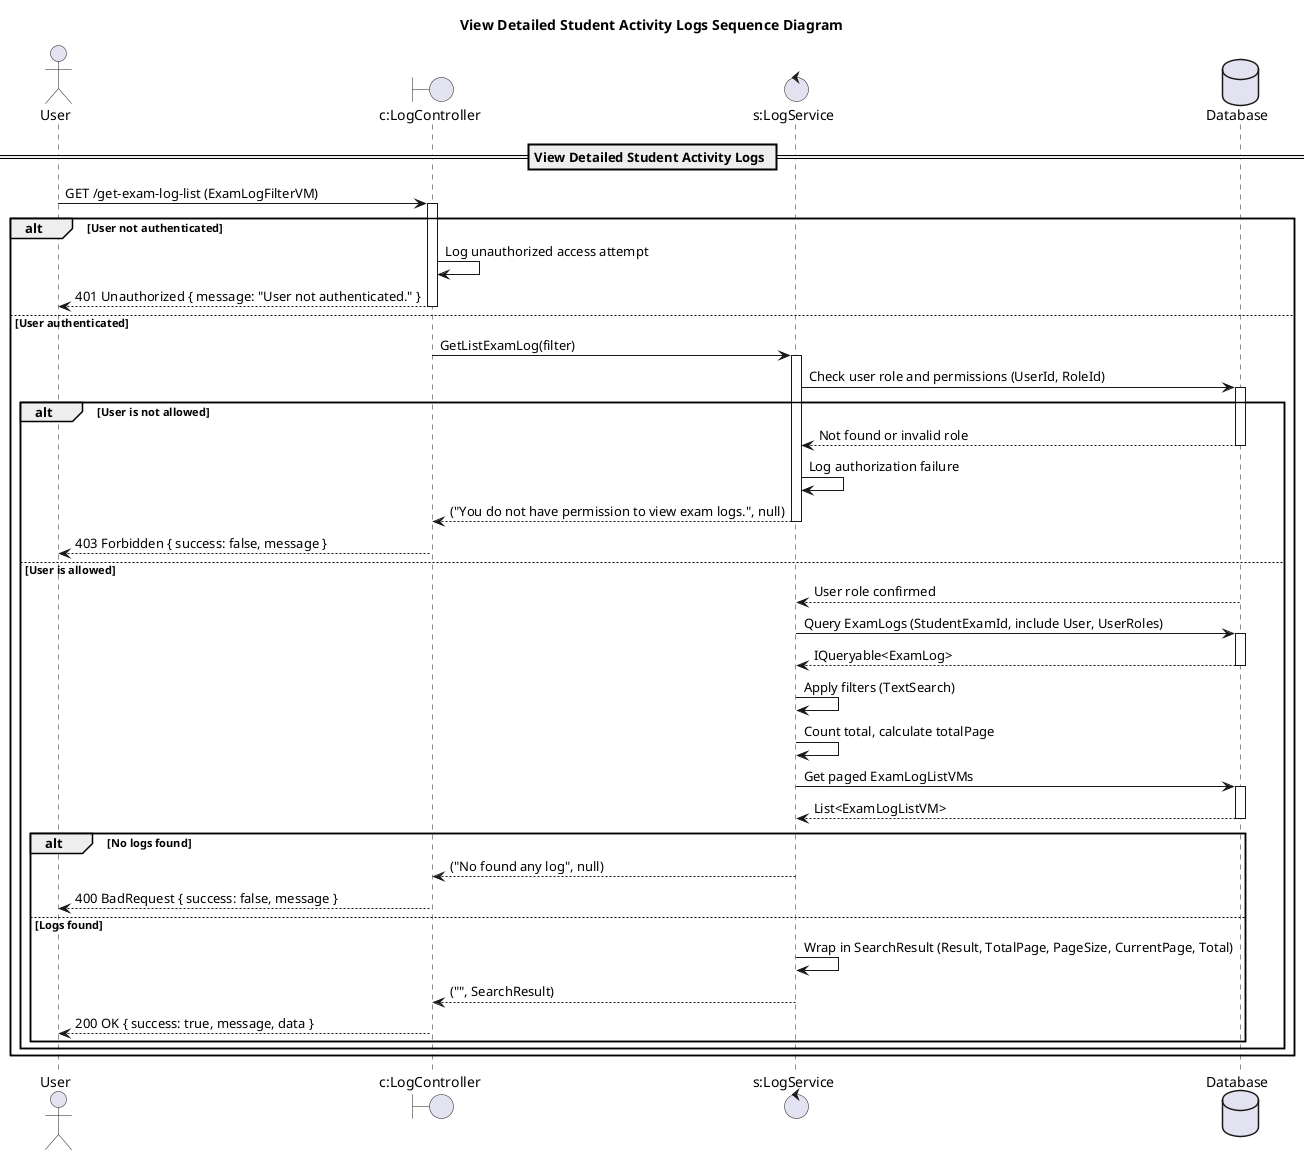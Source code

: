 @startuml

title View Detailed Student Activity Logs Sequence Diagram

actor "User" as Client
boundary "c:LogController" as Controller
control "s:LogService" as Service
database "Database" as DB

== View Detailed Student Activity Logs ==

Client -> Controller: GET /get-exam-log-list (ExamLogFilterVM)
activate Controller

alt User not authenticated
    Controller -> Controller: Log unauthorized access attempt
    Controller --> Client: 401 Unauthorized { message: "User not authenticated." }
    deactivate Controller
else User authenticated
    Controller -> Service: GetListExamLog(filter)
    activate Service

    Service -> DB: Check user role and permissions (UserId, RoleId)
    activate DB
    alt User is not allowed
        DB --> Service: Not found or invalid role
        deactivate DB
        Service -> Service: Log authorization failure
        Service --> Controller: ("You do not have permission to view exam logs.", null)
        deactivate Service
        Controller --> Client: 403 Forbidden { success: false, message }
        deactivate Controller
    else User is allowed
        DB --> Service: User role confirmed
        deactivate DB

        Service -> DB: Query ExamLogs (StudentExamId, include User, UserRoles)
        activate DB
        DB --> Service: IQueryable<ExamLog>
        deactivate DB

        Service -> Service: Apply filters (TextSearch)
        Service -> Service: Count total, calculate totalPage
        Service -> DB: Get paged ExamLogListVMs
        activate DB
        DB --> Service: List<ExamLogListVM>
        deactivate DB

        alt No logs found
            Service --> Controller: ("No found any log", null)
            deactivate Service
            Controller --> Client: 400 BadRequest { success: false, message }
            deactivate Controller
        else Logs found
            Service -> Service: Wrap in SearchResult (Result, TotalPage, PageSize, CurrentPage, Total)
            Service --> Controller: ("", SearchResult)
            deactivate Service
            Controller --> Client: 200 OK { success: true, message, data }
            deactivate Controller
        end alt
    end alt
end alt

@enduml 